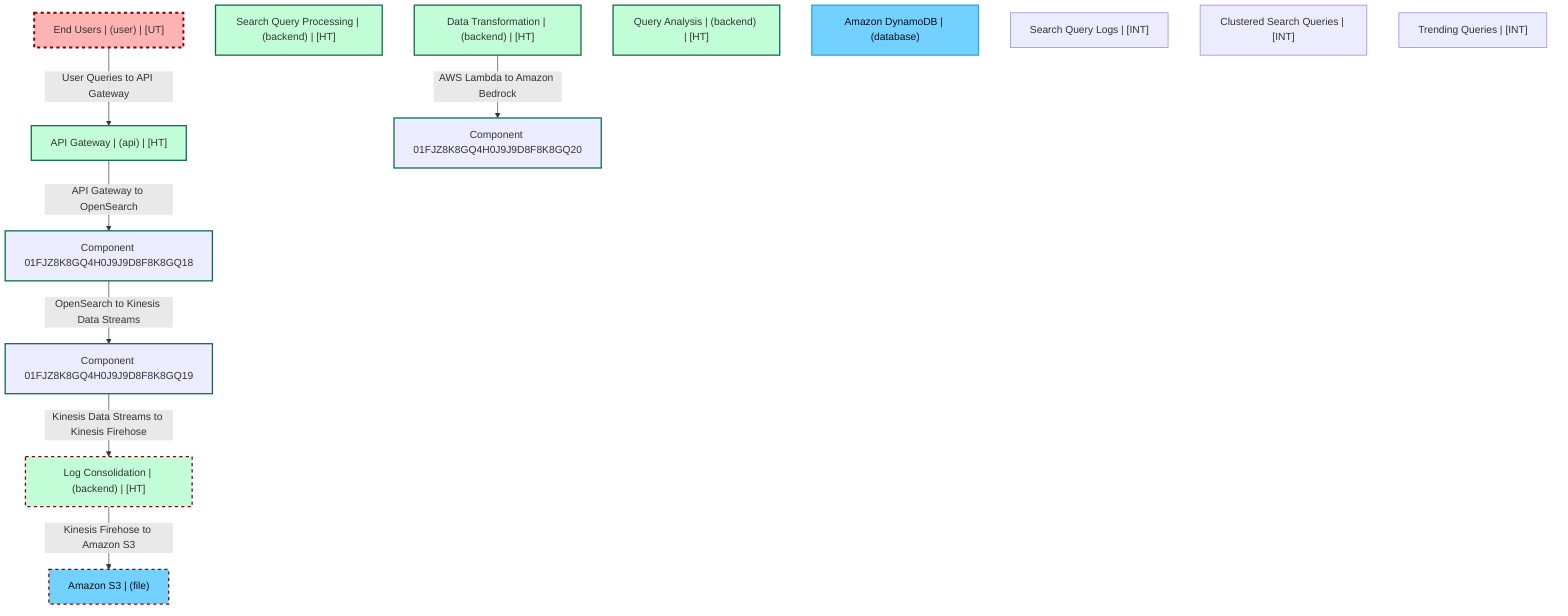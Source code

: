 graph TB
  node_01FJZ8K8GQ4H0J9J9D8F8K8GQ15["End Users | (user) | [UT]"]:::untrusted
  node_01FJZ8K8GQ4H0J9J9D8F8K8GQ8["API Gateway | (api) | [HT]"]:::highTrust
  node_01FJZ8K8GQ4H0J9J9D8F8K8GQ9["Search Query Processing | (backend) | [HT]"]:::highTrust
  node_01FJZ8K8GQ4H0J9J9D8F8K8GQ10["Log Consolidation | (backend) | [HT]"]:::highTrust
  node_01FJZ8K8GQ4H0J9J9D8F8K8GQ11["Data Transformation | (backend) | [HT]"]:::highTrust
  node_01FJZ8K8GQ4H0J9J9D8F8K8GQ12["Query Analysis | (backend) | [HT]"]:::highTrust
  node_01FJZ8K8GQ4H0J9J9D8F8K8GQ13["Amazon S3 | (file)"]:::dataStore
  node_01FJZ8K8GQ4H0J9J9D8F8K8GQ14["Amazon DynamoDB | (database)"]:::dataStore
  node_01FJZ8K8GQ4H0J9J9D8F8K8GQ5["Search Query Logs | [INT]"]:::dataAsset,internal
  node_01FJZ8K8GQ4H0J9J9D8F8K8GQ6["Clustered Search Queries | [INT]"]:::dataAsset,internal
  node_01FJZ8K8GQ4H0J9J9D8F8K8GQ7["Trending Queries | [INT]"]:::dataAsset,internal
  node_01FJZ8K8GQ4H0J9J9D8F8K8GQ19["Component 01FJZ8K8GQ4H0J9J9D8F8K8GQ19"]:::process,untrusted
  node_01FJZ8K8GQ4H0J9J9D8F8K8GQ18["Component 01FJZ8K8GQ4H0J9J9D8F8K8GQ18"]:::process,untrusted
  node_01FJZ8K8GQ4H0J9J9D8F8K8GQ20["Component 01FJZ8K8GQ4H0J9J9D8F8K8GQ20"]:::process,untrusted

  node_01FJZ8K8GQ4H0J9J9D8F8K8GQ15 -->|User Queries to API Gateway| node_01FJZ8K8GQ4H0J9J9D8F8K8GQ8:::encryptedFlow
  node_01FJZ8K8GQ4H0J9J9D8F8K8GQ8 -->|API Gateway to OpenSearch| node_01FJZ8K8GQ4H0J9J9D8F8K8GQ18:::encryptedFlow
  node_01FJZ8K8GQ4H0J9J9D8F8K8GQ18 -->|OpenSearch to Kinesis Data Streams| node_01FJZ8K8GQ4H0J9J9D8F8K8GQ19:::encryptedFlow
  node_01FJZ8K8GQ4H0J9J9D8F8K8GQ19 -->|Kinesis Data Streams to Kinesis Firehose| node_01FJZ8K8GQ4H0J9J9D8F8K8GQ10:::unencryptedFlow
  node_01FJZ8K8GQ4H0J9J9D8F8K8GQ10 -->|Kinesis Firehose to Amazon S3| node_01FJZ8K8GQ4H0J9J9D8F8K8GQ13:::unencryptedFlow
  node_01FJZ8K8GQ4H0J9J9D8F8K8GQ11 -->|AWS Lambda to Amazon Bedrock| node_01FJZ8K8GQ4H0J9J9D8F8K8GQ20:::encryptedFlow

  classDef externalEntity fill:#FFB3B3,stroke:#8B0000,stroke-width:2px,color:#0B0D17
  classDef process fill:#C2FFD8,stroke:#106B49,stroke-width:2px,color:#0B0D17
  classDef dataStore fill:#73d1ff,stroke:#29ABE2,stroke-width:2px,color:#0B0D17
  classDef dataAsset fill:#ffa1ad,stroke:#A259FF,stroke-width:2px,color:#0B0D17
  classDef untrusted fill:#FFB3B3,stroke:#8B0000,stroke-width:3px,stroke-dasharray:5 5
  classDef lowTrust fill:#f77c63,stroke:#f77c63,stroke-width:2px,stroke-dasharray:3 3
  classDef mediumTrust fill:#FFF2B3,stroke:#7A6300,stroke-width:2px
  classDef highTrust fill:#C2FFD8,stroke:#106B49,stroke-width:2px
  classDef veryHighTrust fill:#36FF8F,stroke:#36FF8F,stroke-width:3px
  classDef public fill:#C2FFD8,stroke:#106B49,stroke-width:1px
  classDef internal fill:#FFF2B3,stroke:#7A6300,stroke-width:1px
  classDef confidential fill:#FFB3B3,stroke:#8B0000,stroke-width:2px
  classDef restricted fill:#8B0000,stroke:#8B0000,stroke-width:3px
  classDef pii fill:#ffa1ad,stroke:#A259FF,stroke-width:2px
  classDef pci fill:#8B0000,stroke:#8B0000,stroke-width:3px
  classDef phi fill:#ffa1ad,stroke:#A259FF,stroke-width:3px
  classDef encryptedFlow stroke:#106B49,stroke-width:2px
  classDef unencryptedFlow stroke:#8B0000,stroke-width:2px,stroke-dasharray:5 5
  classDef authenticatedFlow stroke:#29ABE2,stroke-width:2px
  classDef trustBoundary fill:transparent,stroke:#2E3440,stroke-width:3px,stroke-dasharray:10 5